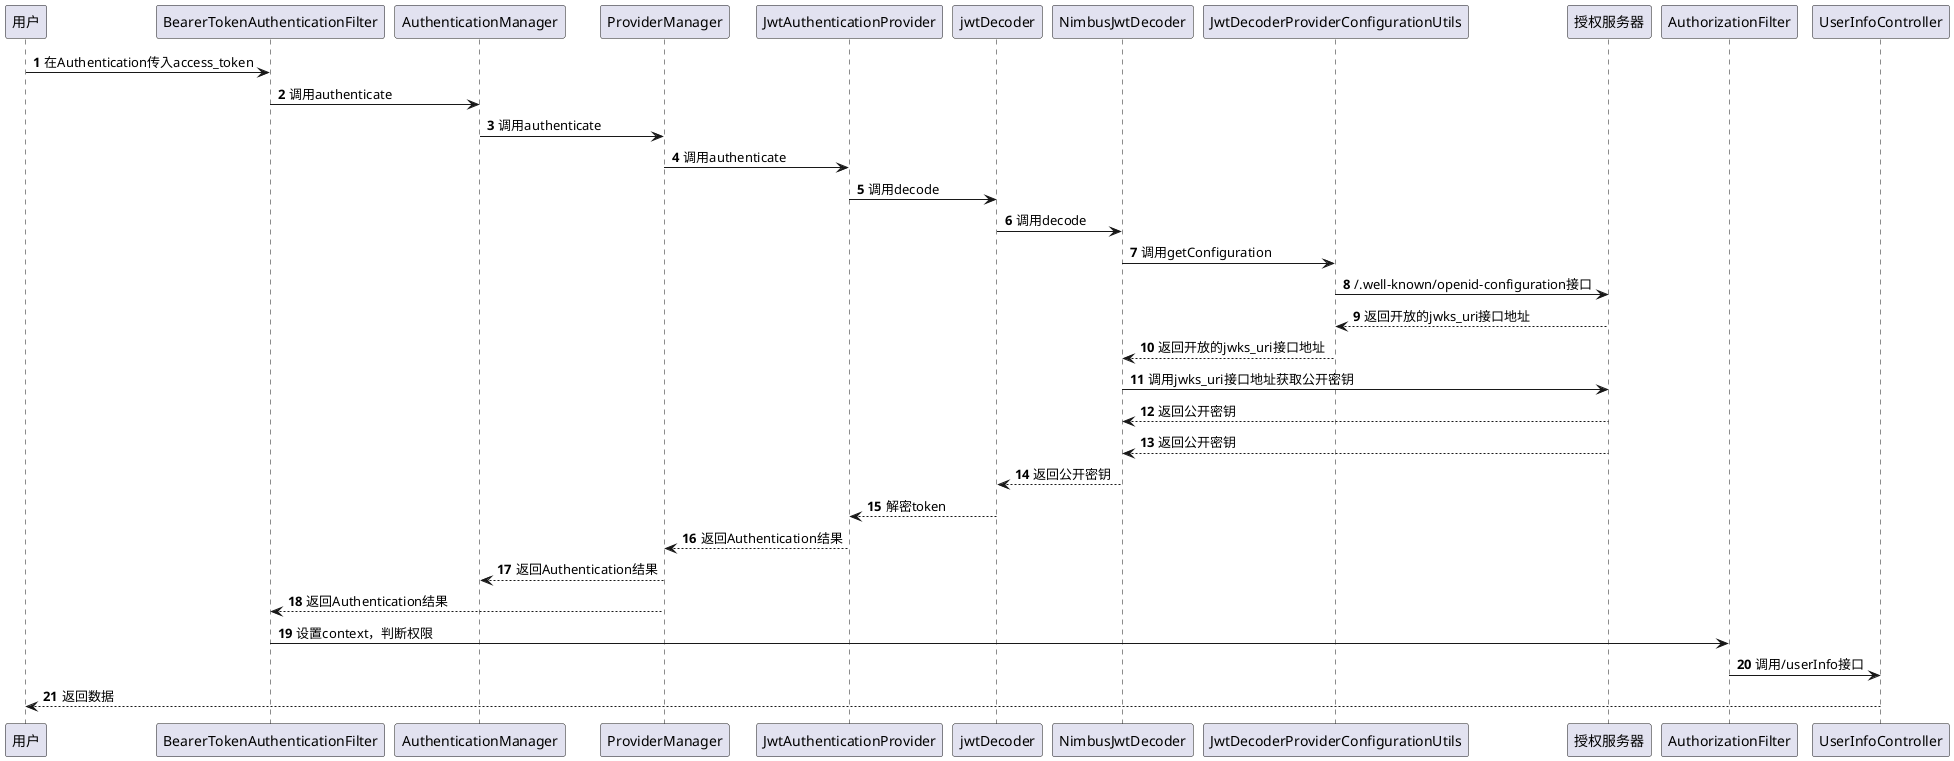 @startuml
'https://plantuml.com/sequence-diagram

autonumber

用户 -> BearerTokenAuthenticationFilter: 在Authentication传入access_token
BearerTokenAuthenticationFilter -> AuthenticationManager: 调用authenticate
AuthenticationManager -> ProviderManager: 调用authenticate
ProviderManager -> JwtAuthenticationProvider: 调用authenticate
JwtAuthenticationProvider -> jwtDecoder: 调用decode
jwtDecoder -> NimbusJwtDecoder: 调用decode
NimbusJwtDecoder -> JwtDecoderProviderConfigurationUtils: 调用getConfiguration
JwtDecoderProviderConfigurationUtils -> 授权服务器: /.well-known/openid-configuration接口
JwtDecoderProviderConfigurationUtils <-- 授权服务器: 返回开放的jwks_uri接口地址
NimbusJwtDecoder <-- JwtDecoderProviderConfigurationUtils: 返回开放的jwks_uri接口地址
NimbusJwtDecoder -> 授权服务器: 调用jwks_uri接口地址获取公开密钥
NimbusJwtDecoder <-- 授权服务器: 返回公开密钥
NimbusJwtDecoder <-- 授权服务器: 返回公开密钥
jwtDecoder <-- NimbusJwtDecoder: 返回公开密钥
JwtAuthenticationProvider <-- jwtDecoder: 解密token
ProviderManager <-- JwtAuthenticationProvider: 返回Authentication结果
AuthenticationManager <-- ProviderManager: 返回Authentication结果
BearerTokenAuthenticationFilter <-- ProviderManager: 返回Authentication结果
BearerTokenAuthenticationFilter -> AuthorizationFilter: 设置context，判断权限
AuthorizationFilter -> UserInfoController: 调用/userInfo接口
用户 <-- UserInfoController: 返回数据

@enduml